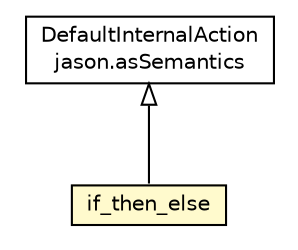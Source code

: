 #!/usr/local/bin/dot
#
# Class diagram 
# Generated by UMLGraph version R5_6_6-1-g9240c4 (http://www.umlgraph.org/)
#

digraph G {
	edge [fontname="Helvetica",fontsize=10,labelfontname="Helvetica",labelfontsize=10];
	node [fontname="Helvetica",fontsize=10,shape=plaintext];
	nodesep=0.25;
	ranksep=0.5;
	// jason.asSemantics.DefaultInternalAction
	c58506 [label=<<table title="jason.asSemantics.DefaultInternalAction" border="0" cellborder="1" cellspacing="0" cellpadding="2" port="p" href="../asSemantics/DefaultInternalAction.html">
		<tr><td><table border="0" cellspacing="0" cellpadding="1">
<tr><td align="center" balign="center"> DefaultInternalAction </td></tr>
<tr><td align="center" balign="center"> jason.asSemantics </td></tr>
		</table></td></tr>
		</table>>, URL="../asSemantics/DefaultInternalAction.html", fontname="Helvetica", fontcolor="black", fontsize=10.0];
	// jason.stdlib.if_then_else
	c58699 [label=<<table title="jason.stdlib.if_then_else" border="0" cellborder="1" cellspacing="0" cellpadding="2" port="p" bgcolor="lemonChiffon" href="./if_then_else.html">
		<tr><td><table border="0" cellspacing="0" cellpadding="1">
<tr><td align="center" balign="center"> if_then_else </td></tr>
		</table></td></tr>
		</table>>, URL="./if_then_else.html", fontname="Helvetica", fontcolor="black", fontsize=10.0];
	//jason.stdlib.if_then_else extends jason.asSemantics.DefaultInternalAction
	c58506:p -> c58699:p [dir=back,arrowtail=empty];
}

